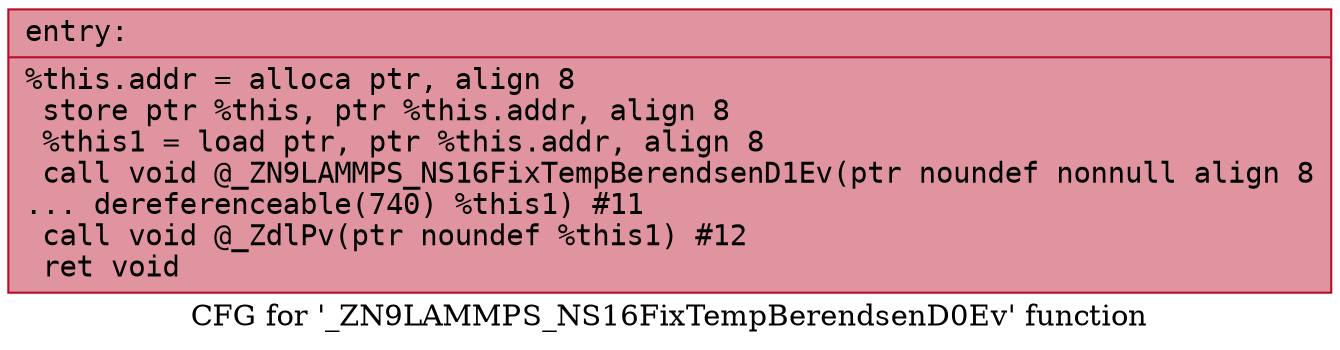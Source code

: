 digraph "CFG for '_ZN9LAMMPS_NS16FixTempBerendsenD0Ev' function" {
	label="CFG for '_ZN9LAMMPS_NS16FixTempBerendsenD0Ev' function";

	Node0x55e2c508d900 [shape=record,color="#b70d28ff", style=filled, fillcolor="#b70d2870" fontname="Courier",label="{entry:\l|  %this.addr = alloca ptr, align 8\l  store ptr %this, ptr %this.addr, align 8\l  %this1 = load ptr, ptr %this.addr, align 8\l  call void @_ZN9LAMMPS_NS16FixTempBerendsenD1Ev(ptr noundef nonnull align 8\l... dereferenceable(740) %this1) #11\l  call void @_ZdlPv(ptr noundef %this1) #12\l  ret void\l}"];
}
